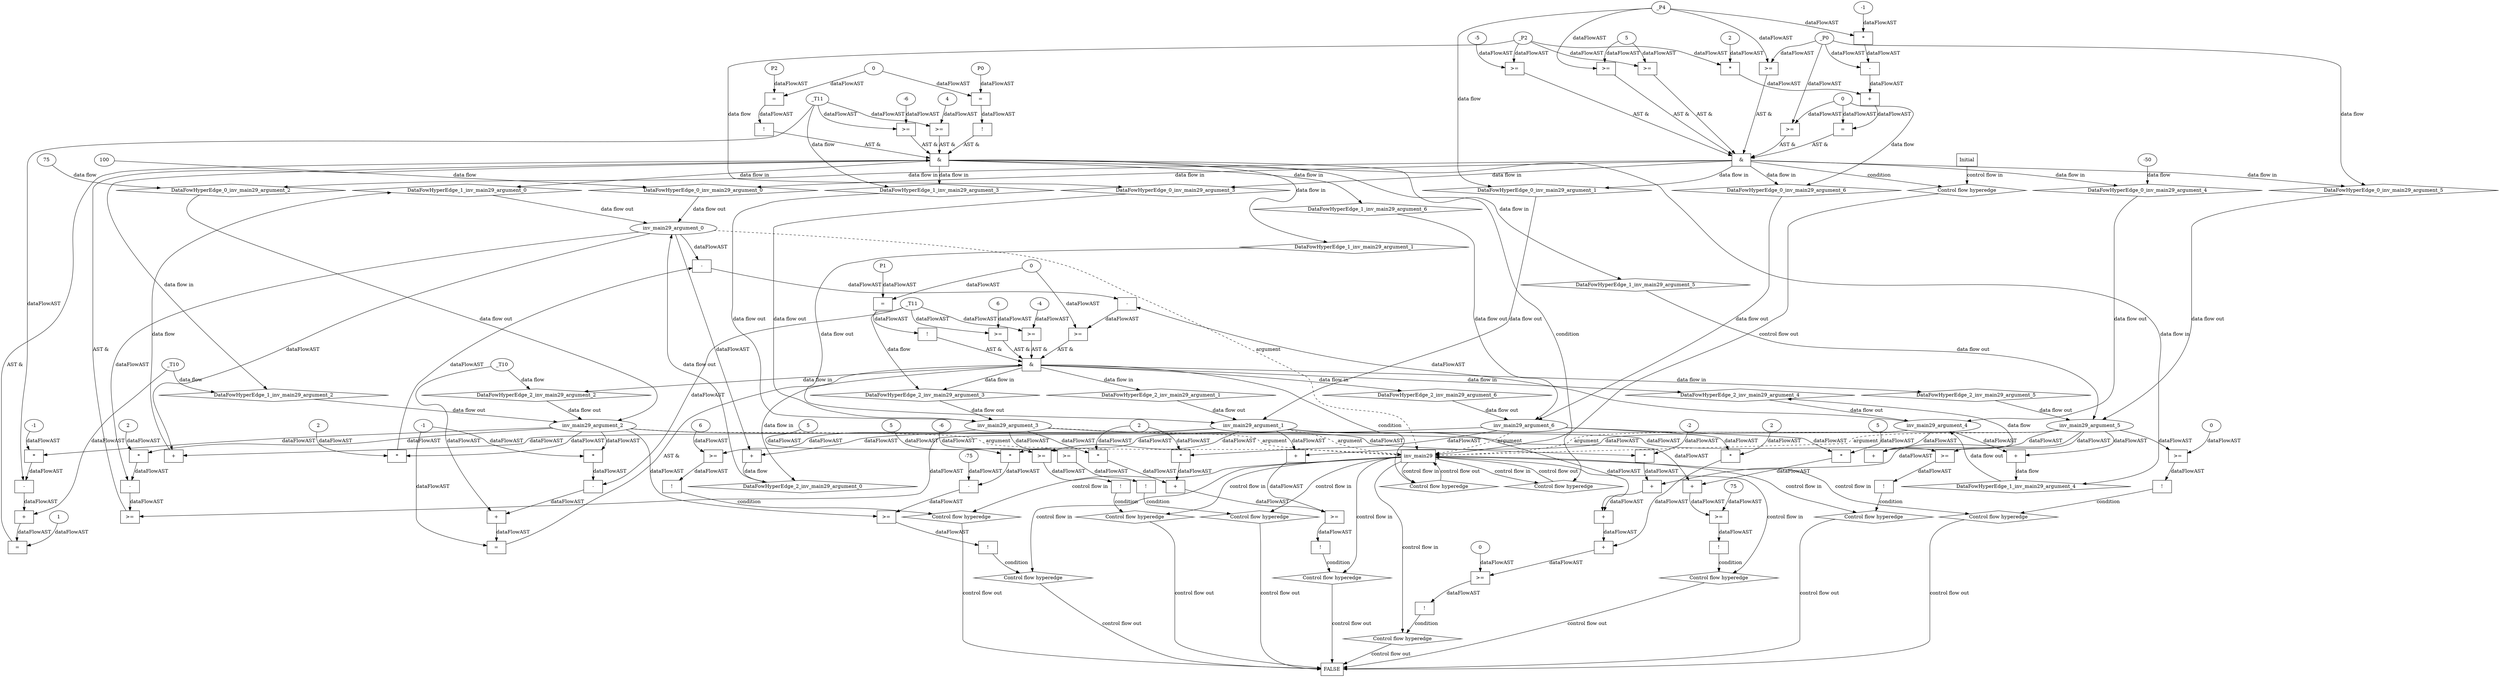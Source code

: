 digraph dag {
"inv_main29" [label="inv_main29" nodeName="inv_main29" class=cfn  shape="rect"];
FALSE [label="FALSE" nodeName=FALSE class=cfn  shape="rect"];
Initial [label="Initial" nodeName=Initial class=cfn  shape="rect"];
ControlFowHyperEdge_0 [label="Control flow hyperedge" nodeName=ControlFowHyperEdge_0 class=controlFlowHyperEdge shape="diamond"];
"Initial" -> ControlFowHyperEdge_0 [label="control flow in"]
ControlFowHyperEdge_0 -> "inv_main29" [label="control flow out"]
ControlFowHyperEdge_1 [label="Control flow hyperedge" nodeName=ControlFowHyperEdge_1 class=controlFlowHyperEdge shape="diamond"];
"inv_main29" -> ControlFowHyperEdge_1 [label="control flow in"]
ControlFowHyperEdge_1 -> "inv_main29" [label="control flow out"]
ControlFowHyperEdge_2 [label="Control flow hyperedge" nodeName=ControlFowHyperEdge_2 class=controlFlowHyperEdge shape="diamond"];
"inv_main29" -> ControlFowHyperEdge_2 [label="control flow in"]
ControlFowHyperEdge_2 -> "inv_main29" [label="control flow out"]
ControlFowHyperEdge_3 [label="Control flow hyperedge" nodeName=ControlFowHyperEdge_3 class=controlFlowHyperEdge shape="diamond"];
"inv_main29" -> ControlFowHyperEdge_3 [label="control flow in"]
ControlFowHyperEdge_3 -> "FALSE" [label="control flow out"]
ControlFowHyperEdge_4 [label="Control flow hyperedge" nodeName=ControlFowHyperEdge_4 class=controlFlowHyperEdge shape="diamond"];
"inv_main29" -> ControlFowHyperEdge_4 [label="control flow in"]
ControlFowHyperEdge_4 -> "FALSE" [label="control flow out"]
ControlFowHyperEdge_5 [label="Control flow hyperedge" nodeName=ControlFowHyperEdge_5 class=controlFlowHyperEdge shape="diamond"];
"inv_main29" -> ControlFowHyperEdge_5 [label="control flow in"]
ControlFowHyperEdge_5 -> "FALSE" [label="control flow out"]
ControlFowHyperEdge_6 [label="Control flow hyperedge" nodeName=ControlFowHyperEdge_6 class=controlFlowHyperEdge shape="diamond"];
"inv_main29" -> ControlFowHyperEdge_6 [label="control flow in"]
ControlFowHyperEdge_6 -> "FALSE" [label="control flow out"]
ControlFowHyperEdge_7 [label="Control flow hyperedge" nodeName=ControlFowHyperEdge_7 class=controlFlowHyperEdge shape="diamond"];
"inv_main29" -> ControlFowHyperEdge_7 [label="control flow in"]
ControlFowHyperEdge_7 -> "FALSE" [label="control flow out"]
ControlFowHyperEdge_8 [label="Control flow hyperedge" nodeName=ControlFowHyperEdge_8 class=controlFlowHyperEdge shape="diamond"];
"inv_main29" -> ControlFowHyperEdge_8 [label="control flow in"]
ControlFowHyperEdge_8 -> "FALSE" [label="control flow out"]
ControlFowHyperEdge_9 [label="Control flow hyperedge" nodeName=ControlFowHyperEdge_9 class=controlFlowHyperEdge shape="diamond"];
"inv_main29" -> ControlFowHyperEdge_9 [label="control flow in"]
ControlFowHyperEdge_9 -> "FALSE" [label="control flow out"]
ControlFowHyperEdge_10 [label="Control flow hyperedge" nodeName=ControlFowHyperEdge_10 class=controlFlowHyperEdge shape="diamond"];
"inv_main29" -> ControlFowHyperEdge_10 [label="control flow in"]
ControlFowHyperEdge_10 -> "FALSE" [label="control flow out"]
ControlFowHyperEdge_11 [label="Control flow hyperedge" nodeName=ControlFowHyperEdge_11 class=controlFlowHyperEdge shape="diamond"];
"inv_main29" -> ControlFowHyperEdge_11 [label="control flow in"]
ControlFowHyperEdge_11 -> "FALSE" [label="control flow out"]
"inv_main29_argument_0" [label="inv_main29_argument_0" nodeName=argument0 class=argument  head="inv_main29" shape="oval"];
"inv_main29_argument_0" -> "inv_main29"[label="argument" style="dashed"]
"inv_main29_argument_1" [label="inv_main29_argument_1" nodeName=argument1 class=argument  head="inv_main29" shape="oval"];
"inv_main29_argument_1" -> "inv_main29"[label="argument" style="dashed"]
"inv_main29_argument_2" [label="inv_main29_argument_2" nodeName=argument2 class=argument  head="inv_main29" shape="oval"];
"inv_main29_argument_2" -> "inv_main29"[label="argument" style="dashed"]
"inv_main29_argument_3" [label="inv_main29_argument_3" nodeName=argument3 class=argument  head="inv_main29" shape="oval"];
"inv_main29_argument_3" -> "inv_main29"[label="argument" style="dashed"]
"inv_main29_argument_4" [label="inv_main29_argument_4" nodeName=argument4 class=argument  head="inv_main29" shape="oval"];
"inv_main29_argument_4" -> "inv_main29"[label="argument" style="dashed"]
"inv_main29_argument_5" [label="inv_main29_argument_5" nodeName=argument5 class=argument  head="inv_main29" shape="oval"];
"inv_main29_argument_5" -> "inv_main29"[label="argument" style="dashed"]
"inv_main29_argument_6" [label="inv_main29_argument_6" nodeName=argument6 class=argument  head="inv_main29" shape="oval"];
"inv_main29_argument_6" -> "inv_main29"[label="argument" style="dashed"]

"xxxinv_main29___Initial_0xxx_and" [label="&" nodeName="xxxinv_main29___Initial_0xxx_and" class=Operator shape="rect"];
"xxxinv_main29___Initial_0xxxguard4_node_0" [label=">=" nodeName="xxxinv_main29___Initial_0xxxguard4_node_0" class=Operator  shape="rect"];
"xxxinv_main29___Initial_0xxxguard_0_node_1" -> "xxxinv_main29___Initial_0xxxguard4_node_0"[label="dataFlowAST"]
"xxxinv_main29___Initial_0xxxdataFlow1_node_0" -> "xxxinv_main29___Initial_0xxxguard4_node_0"[label="dataFlowAST"]

"xxxinv_main29___Initial_0xxxguard4_node_0" -> "xxxinv_main29___Initial_0xxx_and" [label="AST &"];
"xxxinv_main29___Initial_0xxxguard2_node_0" [label=">=" nodeName="xxxinv_main29___Initial_0xxxguard2_node_0" class=Operator  shape="rect"];
"xxxinv_main29___Initial_0xxxguard2_node_2" [label="-5" nodeName="xxxinv_main29___Initial_0xxxguard2_node_2" class=Literal ];
"xxxinv_main29___Initial_0xxxdataFlow5_node_0" -> "xxxinv_main29___Initial_0xxxguard2_node_0"[label="dataFlowAST"]
"xxxinv_main29___Initial_0xxxguard2_node_2" -> "xxxinv_main29___Initial_0xxxguard2_node_0"[label="dataFlowAST"]

"xxxinv_main29___Initial_0xxxguard2_node_0" -> "xxxinv_main29___Initial_0xxx_and" [label="AST &"];
"xxxinv_main29___Initial_0xxxguard5_node_0" [label=">=" nodeName="xxxinv_main29___Initial_0xxxguard5_node_0" class=Operator  shape="rect"];
"xxxinv_main29___Initial_0xxxdataFlow1_node_0" -> "xxxinv_main29___Initial_0xxxguard5_node_0"[label="dataFlowAST"]
"xxxinv_main29___Initial_0xxxdataFlow_0_node_0" -> "xxxinv_main29___Initial_0xxxguard5_node_0"[label="dataFlowAST"]

"xxxinv_main29___Initial_0xxxguard5_node_0" -> "xxxinv_main29___Initial_0xxx_and" [label="AST &"];
"xxxinv_main29___Initial_0xxxguard_0_node_0" [label=">=" nodeName="xxxinv_main29___Initial_0xxxguard_0_node_0" class=Operator  shape="rect"];
"xxxinv_main29___Initial_0xxxguard_0_node_1" [label="5" nodeName="xxxinv_main29___Initial_0xxxguard_0_node_1" class=Literal ];
"xxxinv_main29___Initial_0xxxguard_0_node_1" -> "xxxinv_main29___Initial_0xxxguard_0_node_0"[label="dataFlowAST"]
"xxxinv_main29___Initial_0xxxdataFlow5_node_0" -> "xxxinv_main29___Initial_0xxxguard_0_node_0"[label="dataFlowAST"]

"xxxinv_main29___Initial_0xxxguard_0_node_0" -> "xxxinv_main29___Initial_0xxx_and" [label="AST &"];
"xxxinv_main29___Initial_0xxxguard3_node_0" [label=">=" nodeName="xxxinv_main29___Initial_0xxxguard3_node_0" class=Operator  shape="rect"];
"xxxinv_main29___Initial_0xxxdataFlow_0_node_0" -> "xxxinv_main29___Initial_0xxxguard3_node_0"[label="dataFlowAST"]
"xxxinv_main29___Initial_0xxxdataFlow4_node_0" -> "xxxinv_main29___Initial_0xxxguard3_node_0"[label="dataFlowAST"]

"xxxinv_main29___Initial_0xxxguard3_node_0" -> "xxxinv_main29___Initial_0xxx_and" [label="AST &"];
"xxxinv_main29___Initial_0xxxguard1_node_0" [label="=" nodeName="xxxinv_main29___Initial_0xxxguard1_node_0" class=Operator  shape="rect"];
"xxxinv_main29___Initial_0xxxguard1_node_1" [label="+" nodeName="xxxinv_main29___Initial_0xxxguard1_node_1" class= Operator shape="rect"];
"xxxinv_main29___Initial_0xxxguard1_node_2" [label="*" nodeName="xxxinv_main29___Initial_0xxxguard1_node_2" class=Operator  shape="rect"];
"xxxinv_main29___Initial_0xxxguard1_node_3" [label="2" nodeName="xxxinv_main29___Initial_0xxxguard1_node_3" class=Coeff ];
"xxxinv_main29___Initial_0xxxguard1_node_5" [label="-" nodeName="xxxinv_main29___Initial_0xxxguard1_node_5" class= Operator shape="rect"];
"xxxinv_main29___Initial_0xxxguard1_node_6" [label="*" nodeName="xxxinv_main29___Initial_0xxxguard1_node_6" class=Operator  shape="rect"];
"xxxinv_main29___Initial_0xxxguard1_node_7" [label="-1" nodeName="xxxinv_main29___Initial_0xxxguard1_node_7" class=Coeff ];
"xxxinv_main29___Initial_0xxxguard1_node_1" -> "xxxinv_main29___Initial_0xxxguard1_node_0"[label="dataFlowAST"]
"xxxinv_main29___Initial_0xxxdataFlow4_node_0" -> "xxxinv_main29___Initial_0xxxguard1_node_0"[label="dataFlowAST"]
"xxxinv_main29___Initial_0xxxguard1_node_2" -> "xxxinv_main29___Initial_0xxxguard1_node_1"[label="dataFlowAST"]
"xxxinv_main29___Initial_0xxxguard1_node_5" -> "xxxinv_main29___Initial_0xxxguard1_node_1"[label="dataFlowAST"]
"xxxinv_main29___Initial_0xxxguard1_node_3" -> "xxxinv_main29___Initial_0xxxguard1_node_2"[label="dataFlowAST"]
"xxxinv_main29___Initial_0xxxdataFlow5_node_0" -> "xxxinv_main29___Initial_0xxxguard1_node_2"[label="dataFlowAST"]
"xxxinv_main29___Initial_0xxxguard1_node_6" -> "xxxinv_main29___Initial_0xxxguard1_node_5"[label="dataFlowAST"]
"xxxinv_main29___Initial_0xxxdataFlow_0_node_0" -> "xxxinv_main29___Initial_0xxxguard1_node_5"[label="dataFlowAST"]
"xxxinv_main29___Initial_0xxxguard1_node_7" -> "xxxinv_main29___Initial_0xxxguard1_node_6"[label="dataFlowAST"]
"xxxinv_main29___Initial_0xxxdataFlow1_node_0" -> "xxxinv_main29___Initial_0xxxguard1_node_6"[label="dataFlowAST"]

"xxxinv_main29___Initial_0xxxguard1_node_0" -> "xxxinv_main29___Initial_0xxx_and" [label="AST &"];
"xxxinv_main29___Initial_0xxx_and" -> "ControlFowHyperEdge_0" [label="condition"];
"xxxinv_main29___Initial_0xxxdataFlow_0_node_0" [label="_P0" nodeName="xxxinv_main29___Initial_0xxxdataFlow_0_node_0" class=Constant ];

"xxxinv_main29___Initial_0xxxdataFlow_0_node_0" -> "DataFowHyperEdge_0_inv_main29_argument_5" [label="data flow"];
"xxxinv_main29___Initial_0xxxdataFlow1_node_0" [label="_P4" nodeName="xxxinv_main29___Initial_0xxxdataFlow1_node_0" class=Constant ];

"xxxinv_main29___Initial_0xxxdataFlow1_node_0" -> "DataFowHyperEdge_0_inv_main29_argument_1" [label="data flow"];
"xxxinv_main29___Initial_0xxxdataFlow2_node_0" [label="75" nodeName="xxxinv_main29___Initial_0xxxdataFlow2_node_0" class=Literal ];

"xxxinv_main29___Initial_0xxxdataFlow2_node_0" -> "DataFowHyperEdge_0_inv_main29_argument_2" [label="data flow"];
"xxxinv_main29___Initial_0xxxdataFlow3_node_0" [label="100" nodeName="xxxinv_main29___Initial_0xxxdataFlow3_node_0" class=Literal ];

"xxxinv_main29___Initial_0xxxdataFlow3_node_0" -> "DataFowHyperEdge_0_inv_main29_argument_0" [label="data flow"];
"xxxinv_main29___Initial_0xxxdataFlow4_node_0" [label="0" nodeName="xxxinv_main29___Initial_0xxxdataFlow4_node_0" class=Literal ];

"xxxinv_main29___Initial_0xxxdataFlow4_node_0" -> "DataFowHyperEdge_0_inv_main29_argument_6" [label="data flow"];
"xxxinv_main29___Initial_0xxxdataFlow5_node_0" [label="_P2" nodeName="xxxinv_main29___Initial_0xxxdataFlow5_node_0" class=Constant ];

"xxxinv_main29___Initial_0xxxdataFlow5_node_0" -> "DataFowHyperEdge_0_inv_main29_argument_3" [label="data flow"];
"xxxinv_main29___Initial_0xxxdataFlow6_node_0" [label="-50" nodeName="xxxinv_main29___Initial_0xxxdataFlow6_node_0" class=Literal ];

"xxxinv_main29___Initial_0xxxdataFlow6_node_0" -> "DataFowHyperEdge_0_inv_main29_argument_4" [label="data flow"];
"xxxinv_main29___inv_main29_1xxx_and" [label="&" nodeName="xxxinv_main29___inv_main29_1xxx_and" class=Operator shape="rect"];
"xxxinv_main29___inv_main29_1xxxguard3_node_0" [label="!" nodeName="xxxinv_main29___inv_main29_1xxxguard3_node_0" class=Operator shape="rect"];
"xxxinv_main29___inv_main29_1xxxguard3_node_1" [label="=" nodeName="xxxinv_main29___inv_main29_1xxxguard3_node_1" class=Operator  shape="rect"];
"xxxinv_main29___inv_main29_1xxxguard3_node_2" [label="P2" nodeName="xxxinv_main29___inv_main29_1xxxguard3_node_2" class=Constant ];
"xxxinv_main29___inv_main29_1xxxguard3_node_1" -> "xxxinv_main29___inv_main29_1xxxguard3_node_0"[label="dataFlowAST"]
"xxxinv_main29___inv_main29_1xxxguard3_node_2" -> "xxxinv_main29___inv_main29_1xxxguard3_node_1"[label="dataFlowAST"]
"xxxinv_main29___inv_main29_1xxxguard2_node_3" -> "xxxinv_main29___inv_main29_1xxxguard3_node_1"[label="dataFlowAST"]

"xxxinv_main29___inv_main29_1xxxguard3_node_0" -> "xxxinv_main29___inv_main29_1xxx_and" [label="AST &"];
"xxxinv_main29___inv_main29_1xxxguard1_node_0" [label="=" nodeName="xxxinv_main29___inv_main29_1xxxguard1_node_0" class=Operator  shape="rect"];
"xxxinv_main29___inv_main29_1xxxguard1_node_1" [label="+" nodeName="xxxinv_main29___inv_main29_1xxxguard1_node_1" class= Operator shape="rect"];
"xxxinv_main29___inv_main29_1xxxguard1_node_3" [label="-" nodeName="xxxinv_main29___inv_main29_1xxxguard1_node_3" class= Operator shape="rect"];
"xxxinv_main29___inv_main29_1xxxguard1_node_4" [label="*" nodeName="xxxinv_main29___inv_main29_1xxxguard1_node_4" class=Operator  shape="rect"];
"xxxinv_main29___inv_main29_1xxxguard1_node_5" [label="-1" nodeName="xxxinv_main29___inv_main29_1xxxguard1_node_5" class=Coeff ];
"xxxinv_main29___inv_main29_1xxxguard1_node_8" [label="1" nodeName="xxxinv_main29___inv_main29_1xxxguard1_node_8" class=Literal ];
"xxxinv_main29___inv_main29_1xxxguard1_node_1" -> "xxxinv_main29___inv_main29_1xxxguard1_node_0"[label="dataFlowAST"]
"xxxinv_main29___inv_main29_1xxxguard1_node_8" -> "xxxinv_main29___inv_main29_1xxxguard1_node_0"[label="dataFlowAST"]
"xxxinv_main29___inv_main29_1xxxdataFlow1_node_0" -> "xxxinv_main29___inv_main29_1xxxguard1_node_1"[label="dataFlowAST"]
"xxxinv_main29___inv_main29_1xxxguard1_node_3" -> "xxxinv_main29___inv_main29_1xxxguard1_node_1"[label="dataFlowAST"]
"xxxinv_main29___inv_main29_1xxxguard1_node_4" -> "xxxinv_main29___inv_main29_1xxxguard1_node_3"[label="dataFlowAST"]
"xxxinv_main29___inv_main29_1xxxdataFlow2_node_0" -> "xxxinv_main29___inv_main29_1xxxguard1_node_3"[label="dataFlowAST"]
"xxxinv_main29___inv_main29_1xxxguard1_node_5" -> "xxxinv_main29___inv_main29_1xxxguard1_node_4"[label="dataFlowAST"]
"inv_main29_argument_2" -> "xxxinv_main29___inv_main29_1xxxguard1_node_4"[label="dataFlowAST"]

"xxxinv_main29___inv_main29_1xxxguard1_node_0" -> "xxxinv_main29___inv_main29_1xxx_and" [label="AST &"];
"xxxinv_main29___inv_main29_1xxxguard5_node_0" [label=">=" nodeName="xxxinv_main29___inv_main29_1xxxguard5_node_0" class=Operator  shape="rect"];
"xxxinv_main29___inv_main29_1xxxguard5_node_1" [label="4" nodeName="xxxinv_main29___inv_main29_1xxxguard5_node_1" class=Literal ];
"xxxinv_main29___inv_main29_1xxxguard5_node_1" -> "xxxinv_main29___inv_main29_1xxxguard5_node_0"[label="dataFlowAST"]
"xxxinv_main29___inv_main29_1xxxdataFlow2_node_0" -> "xxxinv_main29___inv_main29_1xxxguard5_node_0"[label="dataFlowAST"]

"xxxinv_main29___inv_main29_1xxxguard5_node_0" -> "xxxinv_main29___inv_main29_1xxx_and" [label="AST &"];
"xxxinv_main29___inv_main29_1xxxguard4_node_0" [label=">=" nodeName="xxxinv_main29___inv_main29_1xxxguard4_node_0" class=Operator  shape="rect"];
"xxxinv_main29___inv_main29_1xxxguard4_node_2" [label="-6" nodeName="xxxinv_main29___inv_main29_1xxxguard4_node_2" class=Literal ];
"xxxinv_main29___inv_main29_1xxxdataFlow2_node_0" -> "xxxinv_main29___inv_main29_1xxxguard4_node_0"[label="dataFlowAST"]
"xxxinv_main29___inv_main29_1xxxguard4_node_2" -> "xxxinv_main29___inv_main29_1xxxguard4_node_0"[label="dataFlowAST"]

"xxxinv_main29___inv_main29_1xxxguard4_node_0" -> "xxxinv_main29___inv_main29_1xxx_and" [label="AST &"];
"xxxinv_main29___inv_main29_1xxxguard2_node_0" [label="!" nodeName="xxxinv_main29___inv_main29_1xxxguard2_node_0" class=Operator shape="rect"];
"xxxinv_main29___inv_main29_1xxxguard2_node_1" [label="=" nodeName="xxxinv_main29___inv_main29_1xxxguard2_node_1" class=Operator  shape="rect"];
"xxxinv_main29___inv_main29_1xxxguard2_node_2" [label="P0" nodeName="xxxinv_main29___inv_main29_1xxxguard2_node_2" class=Constant ];
"xxxinv_main29___inv_main29_1xxxguard2_node_3" [label="0" nodeName="xxxinv_main29___inv_main29_1xxxguard2_node_3" class=Literal ];
"xxxinv_main29___inv_main29_1xxxguard2_node_1" -> "xxxinv_main29___inv_main29_1xxxguard2_node_0"[label="dataFlowAST"]
"xxxinv_main29___inv_main29_1xxxguard2_node_2" -> "xxxinv_main29___inv_main29_1xxxguard2_node_1"[label="dataFlowAST"]
"xxxinv_main29___inv_main29_1xxxguard2_node_3" -> "xxxinv_main29___inv_main29_1xxxguard2_node_1"[label="dataFlowAST"]

"xxxinv_main29___inv_main29_1xxxguard2_node_0" -> "xxxinv_main29___inv_main29_1xxx_and" [label="AST &"];
"xxxinv_main29___inv_main29_1xxxguard_0_node_0" [label=">=" nodeName="xxxinv_main29___inv_main29_1xxxguard_0_node_0" class=Operator  shape="rect"];
"xxxinv_main29___inv_main29_1xxxguard_0_node_1" [label="-" nodeName="xxxinv_main29___inv_main29_1xxxguard_0_node_1" class= Operator shape="rect"];
"xxxinv_main29___inv_main29_1xxxguard_0_node_2" [label="*" nodeName="xxxinv_main29___inv_main29_1xxxguard_0_node_2" class=Operator  shape="rect"];
"xxxinv_main29___inv_main29_1xxxguard_0_node_3" [label="2" nodeName="xxxinv_main29___inv_main29_1xxxguard_0_node_3" class=Coeff ];
"xxxinv_main29___inv_main29_1xxxguard_0_node_1" -> "xxxinv_main29___inv_main29_1xxxguard_0_node_0"[label="dataFlowAST"]
"inv_main29_argument_4" -> "xxxinv_main29___inv_main29_1xxxguard_0_node_0"[label="dataFlowAST"]
"xxxinv_main29___inv_main29_1xxxguard_0_node_2" -> "xxxinv_main29___inv_main29_1xxxguard_0_node_1"[label="dataFlowAST"]
"inv_main29_argument_0" -> "xxxinv_main29___inv_main29_1xxxguard_0_node_1"[label="dataFlowAST"]
"xxxinv_main29___inv_main29_1xxxguard_0_node_3" -> "xxxinv_main29___inv_main29_1xxxguard_0_node_2"[label="dataFlowAST"]
"inv_main29_argument_2" -> "xxxinv_main29___inv_main29_1xxxguard_0_node_2"[label="dataFlowAST"]

"xxxinv_main29___inv_main29_1xxxguard_0_node_0" -> "xxxinv_main29___inv_main29_1xxx_and" [label="AST &"];
"xxxinv_main29___inv_main29_1xxx_and" -> "ControlFowHyperEdge_1" [label="condition"];
"xxxinv_main29___inv_main29_1xxxdataFlow_0_node_0" [label="+" nodeName="xxxinv_main29___inv_main29_1xxxdataFlow_0_node_0" class= Operator shape="rect"];
"inv_main29_argument_0" -> "xxxinv_main29___inv_main29_1xxxdataFlow_0_node_0"[label="dataFlowAST"]
"inv_main29_argument_1" -> "xxxinv_main29___inv_main29_1xxxdataFlow_0_node_0"[label="dataFlowAST"]

"xxxinv_main29___inv_main29_1xxxdataFlow_0_node_0" -> "DataFowHyperEdge_1_inv_main29_argument_0" [label="data flow"];
"xxxinv_main29___inv_main29_1xxxdataFlow1_node_0" [label="_T10" nodeName="xxxinv_main29___inv_main29_1xxxdataFlow1_node_0" class=Constant ];

"xxxinv_main29___inv_main29_1xxxdataFlow1_node_0" -> "DataFowHyperEdge_1_inv_main29_argument_2" [label="data flow"];
"xxxinv_main29___inv_main29_1xxxdataFlow2_node_0" [label="_T11" nodeName="xxxinv_main29___inv_main29_1xxxdataFlow2_node_0" class=Constant ];

"xxxinv_main29___inv_main29_1xxxdataFlow2_node_0" -> "DataFowHyperEdge_1_inv_main29_argument_3" [label="data flow"];
"xxxinv_main29___inv_main29_1xxxdataFlow3_node_0" [label="+" nodeName="xxxinv_main29___inv_main29_1xxxdataFlow3_node_0" class= Operator shape="rect"];
"inv_main29_argument_4" -> "xxxinv_main29___inv_main29_1xxxdataFlow3_node_0"[label="dataFlowAST"]
"inv_main29_argument_5" -> "xxxinv_main29___inv_main29_1xxxdataFlow3_node_0"[label="dataFlowAST"]

"xxxinv_main29___inv_main29_1xxxdataFlow3_node_0" -> "DataFowHyperEdge_1_inv_main29_argument_4" [label="data flow"];
"xxxinv_main29___inv_main29_2xxx_and" [label="&" nodeName="xxxinv_main29___inv_main29_2xxx_and" class=Operator shape="rect"];
"xxxinv_main29___inv_main29_2xxxguard1_node_0" [label=">=" nodeName="xxxinv_main29___inv_main29_2xxxguard1_node_0" class=Operator  shape="rect"];
"xxxinv_main29___inv_main29_2xxxguard1_node_1" [label="0" nodeName="xxxinv_main29___inv_main29_2xxxguard1_node_1" class=Literal ];
"xxxinv_main29___inv_main29_2xxxguard1_node_2" [label="-" nodeName="xxxinv_main29___inv_main29_2xxxguard1_node_2" class= Operator shape="rect"];
"xxxinv_main29___inv_main29_2xxxguard1_node_3" [label="-" nodeName="xxxinv_main29___inv_main29_2xxxguard1_node_3" class= Operator shape="rect"];
"xxxinv_main29___inv_main29_2xxxguard1_node_4" [label="*" nodeName="xxxinv_main29___inv_main29_2xxxguard1_node_4" class=Operator  shape="rect"];
"xxxinv_main29___inv_main29_2xxxguard1_node_5" [label="2" nodeName="xxxinv_main29___inv_main29_2xxxguard1_node_5" class=Coeff ];
"xxxinv_main29___inv_main29_2xxxguard1_node_1" -> "xxxinv_main29___inv_main29_2xxxguard1_node_0"[label="dataFlowAST"]
"xxxinv_main29___inv_main29_2xxxguard1_node_2" -> "xxxinv_main29___inv_main29_2xxxguard1_node_0"[label="dataFlowAST"]
"xxxinv_main29___inv_main29_2xxxguard1_node_3" -> "xxxinv_main29___inv_main29_2xxxguard1_node_2"[label="dataFlowAST"]
"inv_main29_argument_4" -> "xxxinv_main29___inv_main29_2xxxguard1_node_2"[label="dataFlowAST"]
"xxxinv_main29___inv_main29_2xxxguard1_node_4" -> "xxxinv_main29___inv_main29_2xxxguard1_node_3"[label="dataFlowAST"]
"inv_main29_argument_0" -> "xxxinv_main29___inv_main29_2xxxguard1_node_3"[label="dataFlowAST"]
"xxxinv_main29___inv_main29_2xxxguard1_node_5" -> "xxxinv_main29___inv_main29_2xxxguard1_node_4"[label="dataFlowAST"]
"inv_main29_argument_2" -> "xxxinv_main29___inv_main29_2xxxguard1_node_4"[label="dataFlowAST"]

"xxxinv_main29___inv_main29_2xxxguard1_node_0" -> "xxxinv_main29___inv_main29_2xxx_and" [label="AST &"];
"xxxinv_main29___inv_main29_2xxxguard4_node_0" [label=">=" nodeName="xxxinv_main29___inv_main29_2xxxguard4_node_0" class=Operator  shape="rect"];
"xxxinv_main29___inv_main29_2xxxguard4_node_1" [label="6" nodeName="xxxinv_main29___inv_main29_2xxxguard4_node_1" class=Literal ];
"xxxinv_main29___inv_main29_2xxxguard4_node_1" -> "xxxinv_main29___inv_main29_2xxxguard4_node_0"[label="dataFlowAST"]
"xxxinv_main29___inv_main29_2xxxdataFlow2_node_0" -> "xxxinv_main29___inv_main29_2xxxguard4_node_0"[label="dataFlowAST"]

"xxxinv_main29___inv_main29_2xxxguard4_node_0" -> "xxxinv_main29___inv_main29_2xxx_and" [label="AST &"];
"xxxinv_main29___inv_main29_2xxxguard3_node_0" [label=">=" nodeName="xxxinv_main29___inv_main29_2xxxguard3_node_0" class=Operator  shape="rect"];
"xxxinv_main29___inv_main29_2xxxguard3_node_2" [label="-4" nodeName="xxxinv_main29___inv_main29_2xxxguard3_node_2" class=Literal ];
"xxxinv_main29___inv_main29_2xxxdataFlow2_node_0" -> "xxxinv_main29___inv_main29_2xxxguard3_node_0"[label="dataFlowAST"]
"xxxinv_main29___inv_main29_2xxxguard3_node_2" -> "xxxinv_main29___inv_main29_2xxxguard3_node_0"[label="dataFlowAST"]

"xxxinv_main29___inv_main29_2xxxguard3_node_0" -> "xxxinv_main29___inv_main29_2xxx_and" [label="AST &"];
"xxxinv_main29___inv_main29_2xxxguard_0_node_0" [label="=" nodeName="xxxinv_main29___inv_main29_2xxxguard_0_node_0" class=Operator  shape="rect"];
"xxxinv_main29___inv_main29_2xxxguard_0_node_1" [label="+" nodeName="xxxinv_main29___inv_main29_2xxxguard_0_node_1" class= Operator shape="rect"];
"xxxinv_main29___inv_main29_2xxxguard_0_node_3" [label="-" nodeName="xxxinv_main29___inv_main29_2xxxguard_0_node_3" class= Operator shape="rect"];
"xxxinv_main29___inv_main29_2xxxguard_0_node_4" [label="*" nodeName="xxxinv_main29___inv_main29_2xxxguard_0_node_4" class=Operator  shape="rect"];
"xxxinv_main29___inv_main29_2xxxguard_0_node_5" [label="-1" nodeName="xxxinv_main29___inv_main29_2xxxguard_0_node_5" class=Coeff ];
"xxxinv_main29___inv_main29_2xxxguard_0_node_5" [label="-1" nodeName="xxxinv_main29___inv_main29_2xxxguard_0_node_5" class=Literal ];
"xxxinv_main29___inv_main29_2xxxguard_0_node_1" -> "xxxinv_main29___inv_main29_2xxxguard_0_node_0"[label="dataFlowAST"]
"xxxinv_main29___inv_main29_2xxxguard_0_node_5" -> "xxxinv_main29___inv_main29_2xxxguard_0_node_0"[label="dataFlowAST"]
"xxxinv_main29___inv_main29_2xxxdataFlow1_node_0" -> "xxxinv_main29___inv_main29_2xxxguard_0_node_1"[label="dataFlowAST"]
"xxxinv_main29___inv_main29_2xxxguard_0_node_3" -> "xxxinv_main29___inv_main29_2xxxguard_0_node_1"[label="dataFlowAST"]
"xxxinv_main29___inv_main29_2xxxguard_0_node_4" -> "xxxinv_main29___inv_main29_2xxxguard_0_node_3"[label="dataFlowAST"]
"xxxinv_main29___inv_main29_2xxxdataFlow2_node_0" -> "xxxinv_main29___inv_main29_2xxxguard_0_node_3"[label="dataFlowAST"]
"xxxinv_main29___inv_main29_2xxxguard_0_node_5" -> "xxxinv_main29___inv_main29_2xxxguard_0_node_4"[label="dataFlowAST"]
"inv_main29_argument_2" -> "xxxinv_main29___inv_main29_2xxxguard_0_node_4"[label="dataFlowAST"]

"xxxinv_main29___inv_main29_2xxxguard_0_node_0" -> "xxxinv_main29___inv_main29_2xxx_and" [label="AST &"];
"xxxinv_main29___inv_main29_2xxxguard2_node_0" [label="!" nodeName="xxxinv_main29___inv_main29_2xxxguard2_node_0" class=Operator shape="rect"];
"xxxinv_main29___inv_main29_2xxxguard2_node_1" [label="=" nodeName="xxxinv_main29___inv_main29_2xxxguard2_node_1" class=Operator  shape="rect"];
"xxxinv_main29___inv_main29_2xxxguard2_node_2" [label="P1" nodeName="xxxinv_main29___inv_main29_2xxxguard2_node_2" class=Constant ];
"xxxinv_main29___inv_main29_2xxxguard2_node_1" -> "xxxinv_main29___inv_main29_2xxxguard2_node_0"[label="dataFlowAST"]
"xxxinv_main29___inv_main29_2xxxguard2_node_2" -> "xxxinv_main29___inv_main29_2xxxguard2_node_1"[label="dataFlowAST"]
"xxxinv_main29___inv_main29_2xxxguard1_node_1" -> "xxxinv_main29___inv_main29_2xxxguard2_node_1"[label="dataFlowAST"]

"xxxinv_main29___inv_main29_2xxxguard2_node_0" -> "xxxinv_main29___inv_main29_2xxx_and" [label="AST &"];
"xxxinv_main29___inv_main29_2xxx_and" -> "ControlFowHyperEdge_2" [label="condition"];
"xxxinv_main29___inv_main29_2xxxdataFlow_0_node_0" [label="+" nodeName="xxxinv_main29___inv_main29_2xxxdataFlow_0_node_0" class= Operator shape="rect"];
"inv_main29_argument_0" -> "xxxinv_main29___inv_main29_2xxxdataFlow_0_node_0"[label="dataFlowAST"]
"inv_main29_argument_1" -> "xxxinv_main29___inv_main29_2xxxdataFlow_0_node_0"[label="dataFlowAST"]

"xxxinv_main29___inv_main29_2xxxdataFlow_0_node_0" -> "DataFowHyperEdge_2_inv_main29_argument_0" [label="data flow"];
"xxxinv_main29___inv_main29_2xxxdataFlow1_node_0" [label="_T10" nodeName="xxxinv_main29___inv_main29_2xxxdataFlow1_node_0" class=Constant ];

"xxxinv_main29___inv_main29_2xxxdataFlow1_node_0" -> "DataFowHyperEdge_2_inv_main29_argument_2" [label="data flow"];
"xxxinv_main29___inv_main29_2xxxdataFlow2_node_0" [label="_T11" nodeName="xxxinv_main29___inv_main29_2xxxdataFlow2_node_0" class=Constant ];

"xxxinv_main29___inv_main29_2xxxdataFlow2_node_0" -> "DataFowHyperEdge_2_inv_main29_argument_3" [label="data flow"];
"xxxinv_main29___inv_main29_2xxxdataFlow3_node_0" [label="+" nodeName="xxxinv_main29___inv_main29_2xxxdataFlow3_node_0" class= Operator shape="rect"];
"inv_main29_argument_4" -> "xxxinv_main29___inv_main29_2xxxdataFlow3_node_0"[label="dataFlowAST"]
"inv_main29_argument_5" -> "xxxinv_main29___inv_main29_2xxxdataFlow3_node_0"[label="dataFlowAST"]

"xxxinv_main29___inv_main29_2xxxdataFlow3_node_0" -> "DataFowHyperEdge_2_inv_main29_argument_4" [label="data flow"];
"xxxFALSE___inv_main29_3xxxguard_0_node_0" [label="!" nodeName="xxxFALSE___inv_main29_3xxxguard_0_node_0" class=Operator shape="rect"];
"xxxFALSE___inv_main29_3xxxguard_0_node_1" [label=">=" nodeName="xxxFALSE___inv_main29_3xxxguard_0_node_1" class=Operator  shape="rect"];
"xxxFALSE___inv_main29_3xxxguard_0_node_2" [label="5" nodeName="xxxFALSE___inv_main29_3xxxguard_0_node_2" class=Literal ];
"xxxFALSE___inv_main29_3xxxguard_0_node_1" -> "xxxFALSE___inv_main29_3xxxguard_0_node_0"[label="dataFlowAST"]
"xxxFALSE___inv_main29_3xxxguard_0_node_2" -> "xxxFALSE___inv_main29_3xxxguard_0_node_1"[label="dataFlowAST"]
"inv_main29_argument_1" -> "xxxFALSE___inv_main29_3xxxguard_0_node_1"[label="dataFlowAST"]

"xxxFALSE___inv_main29_3xxxguard_0_node_0" -> "ControlFowHyperEdge_3" [label="condition"];
"xxxFALSE___inv_main29_4xxxguard_0_node_0" [label="!" nodeName="xxxFALSE___inv_main29_4xxxguard_0_node_0" class=Operator shape="rect"];
"xxxFALSE___inv_main29_4xxxguard_0_node_1" [label=">=" nodeName="xxxFALSE___inv_main29_4xxxguard_0_node_1" class=Operator  shape="rect"];
"xxxFALSE___inv_main29_4xxxguard_0_node_2" [label="+" nodeName="xxxFALSE___inv_main29_4xxxguard_0_node_2" class= Operator shape="rect"];
"xxxFALSE___inv_main29_4xxxguard_0_node_3" [label="*" nodeName="xxxFALSE___inv_main29_4xxxguard_0_node_3" class=Operator  shape="rect"];
"xxxFALSE___inv_main29_4xxxguard_0_node_4" [label="2" nodeName="xxxFALSE___inv_main29_4xxxguard_0_node_4" class=Coeff ];
"xxxFALSE___inv_main29_4xxxguard_0_node_6" [label="*" nodeName="xxxFALSE___inv_main29_4xxxguard_0_node_6" class=Operator  shape="rect"];
"xxxFALSE___inv_main29_4xxxguard_0_node_4" [label="2" nodeName="xxxFALSE___inv_main29_4xxxguard_0_node_4" class=Coeff ];
"xxxFALSE___inv_main29_4xxxguard_0_node_9" [label="+" nodeName="xxxFALSE___inv_main29_4xxxguard_0_node_9" class= Operator shape="rect"];
"xxxFALSE___inv_main29_4xxxguard_0_node_1" -> "xxxFALSE___inv_main29_4xxxguard_0_node_0"[label="dataFlowAST"]
"xxxFALSE___inv_main29_4xxxguard_0_node_2" -> "xxxFALSE___inv_main29_4xxxguard_0_node_1"[label="dataFlowAST"]
"xxxFALSE___inv_main29_4xxxguard_0_node_9" -> "xxxFALSE___inv_main29_4xxxguard_0_node_1"[label="dataFlowAST"]
"xxxFALSE___inv_main29_4xxxguard_0_node_3" -> "xxxFALSE___inv_main29_4xxxguard_0_node_2"[label="dataFlowAST"]
"xxxFALSE___inv_main29_4xxxguard_0_node_6" -> "xxxFALSE___inv_main29_4xxxguard_0_node_2"[label="dataFlowAST"]
"xxxFALSE___inv_main29_4xxxguard_0_node_4" -> "xxxFALSE___inv_main29_4xxxguard_0_node_3"[label="dataFlowAST"]
"inv_main29_argument_6" -> "xxxFALSE___inv_main29_4xxxguard_0_node_3"[label="dataFlowAST"]
"inv_main29_argument_3" -> "xxxFALSE___inv_main29_4xxxguard_0_node_6"[label="dataFlowAST"]
"xxxFALSE___inv_main29_4xxxguard_0_node_4" -> "xxxFALSE___inv_main29_4xxxguard_0_node_6"[label="dataFlowAST"]
"inv_main29_argument_1" -> "xxxFALSE___inv_main29_4xxxguard_0_node_9"[label="dataFlowAST"]
"inv_main29_argument_5" -> "xxxFALSE___inv_main29_4xxxguard_0_node_9"[label="dataFlowAST"]

"xxxFALSE___inv_main29_4xxxguard_0_node_0" -> "ControlFowHyperEdge_4" [label="condition"];
"xxxFALSE___inv_main29_5xxxguard_0_node_0" [label="!" nodeName="xxxFALSE___inv_main29_5xxxguard_0_node_0" class=Operator shape="rect"];
"xxxFALSE___inv_main29_5xxxguard_0_node_1" [label=">=" nodeName="xxxFALSE___inv_main29_5xxxguard_0_node_1" class=Operator  shape="rect"];
"xxxFALSE___inv_main29_5xxxguard_0_node_2" [label="-" nodeName="xxxFALSE___inv_main29_5xxxguard_0_node_2" class= Operator shape="rect"];
"xxxFALSE___inv_main29_5xxxguard_0_node_3" [label="*" nodeName="xxxFALSE___inv_main29_5xxxguard_0_node_3" class=Operator  shape="rect"];
"xxxFALSE___inv_main29_5xxxguard_0_node_4" [label="5" nodeName="xxxFALSE___inv_main29_5xxxguard_0_node_4" class=Coeff ];
"xxxFALSE___inv_main29_5xxxguard_0_node_6" [label="-75" nodeName="xxxFALSE___inv_main29_5xxxguard_0_node_6" class=Literal ];
"xxxFALSE___inv_main29_5xxxguard_0_node_1" -> "xxxFALSE___inv_main29_5xxxguard_0_node_0"[label="dataFlowAST"]
"xxxFALSE___inv_main29_5xxxguard_0_node_2" -> "xxxFALSE___inv_main29_5xxxguard_0_node_1"[label="dataFlowAST"]
"inv_main29_argument_2" -> "xxxFALSE___inv_main29_5xxxguard_0_node_1"[label="dataFlowAST"]
"xxxFALSE___inv_main29_5xxxguard_0_node_3" -> "xxxFALSE___inv_main29_5xxxguard_0_node_2"[label="dataFlowAST"]
"xxxFALSE___inv_main29_5xxxguard_0_node_6" -> "xxxFALSE___inv_main29_5xxxguard_0_node_2"[label="dataFlowAST"]
"xxxFALSE___inv_main29_5xxxguard_0_node_4" -> "xxxFALSE___inv_main29_5xxxguard_0_node_3"[label="dataFlowAST"]
"inv_main29_argument_6" -> "xxxFALSE___inv_main29_5xxxguard_0_node_3"[label="dataFlowAST"]

"xxxFALSE___inv_main29_5xxxguard_0_node_0" -> "ControlFowHyperEdge_5" [label="condition"];
"xxxFALSE___inv_main29_6xxxguard_0_node_0" [label="!" nodeName="xxxFALSE___inv_main29_6xxxguard_0_node_0" class=Operator shape="rect"];
"xxxFALSE___inv_main29_6xxxguard_0_node_1" [label=">=" nodeName="xxxFALSE___inv_main29_6xxxguard_0_node_1" class=Operator  shape="rect"];
"xxxFALSE___inv_main29_6xxxguard_0_node_2" [label="6" nodeName="xxxFALSE___inv_main29_6xxxguard_0_node_2" class=Literal ];
"xxxFALSE___inv_main29_6xxxguard_0_node_1" -> "xxxFALSE___inv_main29_6xxxguard_0_node_0"[label="dataFlowAST"]
"xxxFALSE___inv_main29_6xxxguard_0_node_2" -> "xxxFALSE___inv_main29_6xxxguard_0_node_1"[label="dataFlowAST"]
"inv_main29_argument_3" -> "xxxFALSE___inv_main29_6xxxguard_0_node_1"[label="dataFlowAST"]

"xxxFALSE___inv_main29_6xxxguard_0_node_0" -> "ControlFowHyperEdge_6" [label="condition"];
"xxxFALSE___inv_main29_7xxxguard_0_node_0" [label="!" nodeName="xxxFALSE___inv_main29_7xxxguard_0_node_0" class=Operator shape="rect"];
"xxxFALSE___inv_main29_7xxxguard_0_node_1" [label=">=" nodeName="xxxFALSE___inv_main29_7xxxguard_0_node_1" class=Operator  shape="rect"];
"xxxFALSE___inv_main29_7xxxguard_0_node_3" [label="0" nodeName="xxxFALSE___inv_main29_7xxxguard_0_node_3" class=Literal ];
"xxxFALSE___inv_main29_7xxxguard_0_node_1" -> "xxxFALSE___inv_main29_7xxxguard_0_node_0"[label="dataFlowAST"]
"inv_main29_argument_5" -> "xxxFALSE___inv_main29_7xxxguard_0_node_1"[label="dataFlowAST"]
"xxxFALSE___inv_main29_7xxxguard_0_node_3" -> "xxxFALSE___inv_main29_7xxxguard_0_node_1"[label="dataFlowAST"]

"xxxFALSE___inv_main29_7xxxguard_0_node_0" -> "ControlFowHyperEdge_7" [label="condition"];
"xxxFALSE___inv_main29_8xxxguard_0_node_0" [label="!" nodeName="xxxFALSE___inv_main29_8xxxguard_0_node_0" class=Operator shape="rect"];
"xxxFALSE___inv_main29_8xxxguard_0_node_1" [label=">=" nodeName="xxxFALSE___inv_main29_8xxxguard_0_node_1" class=Operator  shape="rect"];
"xxxFALSE___inv_main29_8xxxguard_0_node_3" [label="-6" nodeName="xxxFALSE___inv_main29_8xxxguard_0_node_3" class=Literal ];
"xxxFALSE___inv_main29_8xxxguard_0_node_1" -> "xxxFALSE___inv_main29_8xxxguard_0_node_0"[label="dataFlowAST"]
"inv_main29_argument_3" -> "xxxFALSE___inv_main29_8xxxguard_0_node_1"[label="dataFlowAST"]
"xxxFALSE___inv_main29_8xxxguard_0_node_3" -> "xxxFALSE___inv_main29_8xxxguard_0_node_1"[label="dataFlowAST"]

"xxxFALSE___inv_main29_8xxxguard_0_node_0" -> "ControlFowHyperEdge_8" [label="condition"];
"xxxFALSE___inv_main29_9xxxguard_0_node_0" [label="!" nodeName="xxxFALSE___inv_main29_9xxxguard_0_node_0" class=Operator shape="rect"];
"xxxFALSE___inv_main29_9xxxguard_0_node_1" [label=">=" nodeName="xxxFALSE___inv_main29_9xxxguard_0_node_1" class=Operator  shape="rect"];
"xxxFALSE___inv_main29_9xxxguard_0_node_2" [label="+" nodeName="xxxFALSE___inv_main29_9xxxguard_0_node_2" class= Operator shape="rect"];
"xxxFALSE___inv_main29_9xxxguard_0_node_3" [label="*" nodeName="xxxFALSE___inv_main29_9xxxguard_0_node_3" class=Operator  shape="rect"];
"xxxFALSE___inv_main29_9xxxguard_0_node_4" [label="5" nodeName="xxxFALSE___inv_main29_9xxxguard_0_node_4" class=Coeff ];
"xxxFALSE___inv_main29_9xxxguard_0_node_7" [label="75" nodeName="xxxFALSE___inv_main29_9xxxguard_0_node_7" class=Literal ];
"xxxFALSE___inv_main29_9xxxguard_0_node_1" -> "xxxFALSE___inv_main29_9xxxguard_0_node_0"[label="dataFlowAST"]
"xxxFALSE___inv_main29_9xxxguard_0_node_2" -> "xxxFALSE___inv_main29_9xxxguard_0_node_1"[label="dataFlowAST"]
"xxxFALSE___inv_main29_9xxxguard_0_node_7" -> "xxxFALSE___inv_main29_9xxxguard_0_node_1"[label="dataFlowAST"]
"xxxFALSE___inv_main29_9xxxguard_0_node_3" -> "xxxFALSE___inv_main29_9xxxguard_0_node_2"[label="dataFlowAST"]
"inv_main29_argument_2" -> "xxxFALSE___inv_main29_9xxxguard_0_node_2"[label="dataFlowAST"]
"xxxFALSE___inv_main29_9xxxguard_0_node_4" -> "xxxFALSE___inv_main29_9xxxguard_0_node_3"[label="dataFlowAST"]
"inv_main29_argument_6" -> "xxxFALSE___inv_main29_9xxxguard_0_node_3"[label="dataFlowAST"]

"xxxFALSE___inv_main29_9xxxguard_0_node_0" -> "ControlFowHyperEdge_9" [label="condition"];
"xxxFALSE___inv_main29_10xxxguard_0_node_0" [label="!" nodeName="xxxFALSE___inv_main29_10xxxguard_0_node_0" class=Operator shape="rect"];
"xxxFALSE___inv_main29_10xxxguard_0_node_1" [label=">=" nodeName="xxxFALSE___inv_main29_10xxxguard_0_node_1" class=Operator  shape="rect"];
"xxxFALSE___inv_main29_10xxxguard_0_node_2" [label="+" nodeName="xxxFALSE___inv_main29_10xxxguard_0_node_2" class= Operator shape="rect"];
"xxxFALSE___inv_main29_10xxxguard_0_node_3" [label="+" nodeName="xxxFALSE___inv_main29_10xxxguard_0_node_3" class= Operator shape="rect"];
"xxxFALSE___inv_main29_10xxxguard_0_node_4" [label="+" nodeName="xxxFALSE___inv_main29_10xxxguard_0_node_4" class= Operator shape="rect"];
"xxxFALSE___inv_main29_10xxxguard_0_node_6" [label="*" nodeName="xxxFALSE___inv_main29_10xxxguard_0_node_6" class=Operator  shape="rect"];
"xxxFALSE___inv_main29_10xxxguard_0_node_7" [label="-2" nodeName="xxxFALSE___inv_main29_10xxxguard_0_node_7" class=Coeff ];
"xxxFALSE___inv_main29_10xxxguard_0_node_10" [label="*" nodeName="xxxFALSE___inv_main29_10xxxguard_0_node_10" class=Operator  shape="rect"];
"xxxFALSE___inv_main29_10xxxguard_0_node_11" [label="2" nodeName="xxxFALSE___inv_main29_10xxxguard_0_node_11" class=Coeff ];
"xxxFALSE___inv_main29_10xxxguard_0_node_13" [label="0" nodeName="xxxFALSE___inv_main29_10xxxguard_0_node_13" class=Literal ];
"xxxFALSE___inv_main29_10xxxguard_0_node_1" -> "xxxFALSE___inv_main29_10xxxguard_0_node_0"[label="dataFlowAST"]
"xxxFALSE___inv_main29_10xxxguard_0_node_2" -> "xxxFALSE___inv_main29_10xxxguard_0_node_1"[label="dataFlowAST"]
"xxxFALSE___inv_main29_10xxxguard_0_node_13" -> "xxxFALSE___inv_main29_10xxxguard_0_node_1"[label="dataFlowAST"]
"xxxFALSE___inv_main29_10xxxguard_0_node_3" -> "xxxFALSE___inv_main29_10xxxguard_0_node_2"[label="dataFlowAST"]
"xxxFALSE___inv_main29_10xxxguard_0_node_10" -> "xxxFALSE___inv_main29_10xxxguard_0_node_2"[label="dataFlowAST"]
"xxxFALSE___inv_main29_10xxxguard_0_node_4" -> "xxxFALSE___inv_main29_10xxxguard_0_node_3"[label="dataFlowAST"]
"inv_main29_argument_1" -> "xxxFALSE___inv_main29_10xxxguard_0_node_3"[label="dataFlowAST"]
"inv_main29_argument_5" -> "xxxFALSE___inv_main29_10xxxguard_0_node_4"[label="dataFlowAST"]
"xxxFALSE___inv_main29_10xxxguard_0_node_6" -> "xxxFALSE___inv_main29_10xxxguard_0_node_4"[label="dataFlowAST"]
"inv_main29_argument_3" -> "xxxFALSE___inv_main29_10xxxguard_0_node_6"[label="dataFlowAST"]
"xxxFALSE___inv_main29_10xxxguard_0_node_7" -> "xxxFALSE___inv_main29_10xxxguard_0_node_6"[label="dataFlowAST"]
"inv_main29_argument_6" -> "xxxFALSE___inv_main29_10xxxguard_0_node_10"[label="dataFlowAST"]
"xxxFALSE___inv_main29_10xxxguard_0_node_11" -> "xxxFALSE___inv_main29_10xxxguard_0_node_10"[label="dataFlowAST"]

"xxxFALSE___inv_main29_10xxxguard_0_node_0" -> "ControlFowHyperEdge_10" [label="condition"];
"xxxFALSE___inv_main29_11xxxguard_0_node_0" [label="!" nodeName="xxxFALSE___inv_main29_11xxxguard_0_node_0" class=Operator shape="rect"];
"xxxFALSE___inv_main29_11xxxguard_0_node_1" [label=">=" nodeName="xxxFALSE___inv_main29_11xxxguard_0_node_1" class=Operator  shape="rect"];
"xxxFALSE___inv_main29_11xxxguard_0_node_1" -> "xxxFALSE___inv_main29_11xxxguard_0_node_0"[label="dataFlowAST"]
"inv_main29_argument_1" -> "xxxFALSE___inv_main29_11xxxguard_0_node_1"[label="dataFlowAST"]
"inv_main29_argument_5" -> "xxxFALSE___inv_main29_11xxxguard_0_node_1"[label="dataFlowAST"]

"xxxFALSE___inv_main29_11xxxguard_0_node_0" -> "ControlFowHyperEdge_11" [label="condition"];
"DataFowHyperEdge_0_inv_main29_argument_0" [label="DataFowHyperEdge_0_inv_main29_argument_0" nodeName="DataFowHyperEdge_0_inv_main29_argument_0" class=DataFlowHyperedge shape="diamond"];
"DataFowHyperEdge_0_inv_main29_argument_0" -> "inv_main29_argument_0"[label="data flow out"]
"xxxinv_main29___Initial_0xxx_and" -> "DataFowHyperEdge_0_inv_main29_argument_0"[label="data flow in"]
"DataFowHyperEdge_0_inv_main29_argument_1" [label="DataFowHyperEdge_0_inv_main29_argument_1" nodeName="DataFowHyperEdge_0_inv_main29_argument_1" class=DataFlowHyperedge shape="diamond"];
"DataFowHyperEdge_0_inv_main29_argument_1" -> "inv_main29_argument_1"[label="data flow out"]
"xxxinv_main29___Initial_0xxx_and" -> "DataFowHyperEdge_0_inv_main29_argument_1"[label="data flow in"]
"DataFowHyperEdge_0_inv_main29_argument_2" [label="DataFowHyperEdge_0_inv_main29_argument_2" nodeName="DataFowHyperEdge_0_inv_main29_argument_2" class=DataFlowHyperedge shape="diamond"];
"DataFowHyperEdge_0_inv_main29_argument_2" -> "inv_main29_argument_2"[label="data flow out"]
"xxxinv_main29___Initial_0xxx_and" -> "DataFowHyperEdge_0_inv_main29_argument_2"[label="data flow in"]
"DataFowHyperEdge_0_inv_main29_argument_3" [label="DataFowHyperEdge_0_inv_main29_argument_3" nodeName="DataFowHyperEdge_0_inv_main29_argument_3" class=DataFlowHyperedge shape="diamond"];
"DataFowHyperEdge_0_inv_main29_argument_3" -> "inv_main29_argument_3"[label="data flow out"]
"xxxinv_main29___Initial_0xxx_and" -> "DataFowHyperEdge_0_inv_main29_argument_3"[label="data flow in"]
"DataFowHyperEdge_0_inv_main29_argument_4" [label="DataFowHyperEdge_0_inv_main29_argument_4" nodeName="DataFowHyperEdge_0_inv_main29_argument_4" class=DataFlowHyperedge shape="diamond"];
"DataFowHyperEdge_0_inv_main29_argument_4" -> "inv_main29_argument_4"[label="data flow out"]
"xxxinv_main29___Initial_0xxx_and" -> "DataFowHyperEdge_0_inv_main29_argument_4"[label="data flow in"]
"DataFowHyperEdge_0_inv_main29_argument_5" [label="DataFowHyperEdge_0_inv_main29_argument_5" nodeName="DataFowHyperEdge_0_inv_main29_argument_5" class=DataFlowHyperedge shape="diamond"];
"DataFowHyperEdge_0_inv_main29_argument_5" -> "inv_main29_argument_5"[label="data flow out"]
"xxxinv_main29___Initial_0xxx_and" -> "DataFowHyperEdge_0_inv_main29_argument_5"[label="data flow in"]
"DataFowHyperEdge_0_inv_main29_argument_6" [label="DataFowHyperEdge_0_inv_main29_argument_6" nodeName="DataFowHyperEdge_0_inv_main29_argument_6" class=DataFlowHyperedge shape="diamond"];
"DataFowHyperEdge_0_inv_main29_argument_6" -> "inv_main29_argument_6"[label="data flow out"]
"xxxinv_main29___Initial_0xxx_and" -> "DataFowHyperEdge_0_inv_main29_argument_6"[label="data flow in"]
"DataFowHyperEdge_1_inv_main29_argument_0" [label="DataFowHyperEdge_1_inv_main29_argument_0" nodeName="DataFowHyperEdge_1_inv_main29_argument_0" class=DataFlowHyperedge shape="diamond"];
"DataFowHyperEdge_1_inv_main29_argument_0" -> "inv_main29_argument_0"[label="data flow out"]
"xxxinv_main29___inv_main29_1xxx_and" -> "DataFowHyperEdge_1_inv_main29_argument_0"[label="data flow in"]
"DataFowHyperEdge_1_inv_main29_argument_1" [label="DataFowHyperEdge_1_inv_main29_argument_1" nodeName="DataFowHyperEdge_1_inv_main29_argument_1" class=DataFlowHyperedge shape="diamond"];
"DataFowHyperEdge_1_inv_main29_argument_1" -> "inv_main29_argument_1"[label="data flow out"]
"xxxinv_main29___inv_main29_1xxx_and" -> "DataFowHyperEdge_1_inv_main29_argument_1"[label="data flow in"]
"DataFowHyperEdge_1_inv_main29_argument_2" [label="DataFowHyperEdge_1_inv_main29_argument_2" nodeName="DataFowHyperEdge_1_inv_main29_argument_2" class=DataFlowHyperedge shape="diamond"];
"DataFowHyperEdge_1_inv_main29_argument_2" -> "inv_main29_argument_2"[label="data flow out"]
"xxxinv_main29___inv_main29_1xxx_and" -> "DataFowHyperEdge_1_inv_main29_argument_2"[label="data flow in"]
"DataFowHyperEdge_1_inv_main29_argument_3" [label="DataFowHyperEdge_1_inv_main29_argument_3" nodeName="DataFowHyperEdge_1_inv_main29_argument_3" class=DataFlowHyperedge shape="diamond"];
"DataFowHyperEdge_1_inv_main29_argument_3" -> "inv_main29_argument_3"[label="data flow out"]
"xxxinv_main29___inv_main29_1xxx_and" -> "DataFowHyperEdge_1_inv_main29_argument_3"[label="data flow in"]
"DataFowHyperEdge_1_inv_main29_argument_4" [label="DataFowHyperEdge_1_inv_main29_argument_4" nodeName="DataFowHyperEdge_1_inv_main29_argument_4" class=DataFlowHyperedge shape="diamond"];
"DataFowHyperEdge_1_inv_main29_argument_4" -> "inv_main29_argument_4"[label="data flow out"]
"xxxinv_main29___inv_main29_1xxx_and" -> "DataFowHyperEdge_1_inv_main29_argument_4"[label="data flow in"]
"DataFowHyperEdge_1_inv_main29_argument_5" [label="DataFowHyperEdge_1_inv_main29_argument_5" nodeName="DataFowHyperEdge_1_inv_main29_argument_5" class=DataFlowHyperedge shape="diamond"];
"DataFowHyperEdge_1_inv_main29_argument_5" -> "inv_main29_argument_5"[label="data flow out"]
"xxxinv_main29___inv_main29_1xxx_and" -> "DataFowHyperEdge_1_inv_main29_argument_5"[label="data flow in"]
"DataFowHyperEdge_1_inv_main29_argument_6" [label="DataFowHyperEdge_1_inv_main29_argument_6" nodeName="DataFowHyperEdge_1_inv_main29_argument_6" class=DataFlowHyperedge shape="diamond"];
"DataFowHyperEdge_1_inv_main29_argument_6" -> "inv_main29_argument_6"[label="data flow out"]
"xxxinv_main29___inv_main29_1xxx_and" -> "DataFowHyperEdge_1_inv_main29_argument_6"[label="data flow in"]
"DataFowHyperEdge_2_inv_main29_argument_0" [label="DataFowHyperEdge_2_inv_main29_argument_0" nodeName="DataFowHyperEdge_2_inv_main29_argument_0" class=DataFlowHyperedge shape="diamond"];
"DataFowHyperEdge_2_inv_main29_argument_0" -> "inv_main29_argument_0"[label="data flow out"]
"xxxinv_main29___inv_main29_2xxx_and" -> "DataFowHyperEdge_2_inv_main29_argument_0"[label="data flow in"]
"DataFowHyperEdge_2_inv_main29_argument_1" [label="DataFowHyperEdge_2_inv_main29_argument_1" nodeName="DataFowHyperEdge_2_inv_main29_argument_1" class=DataFlowHyperedge shape="diamond"];
"DataFowHyperEdge_2_inv_main29_argument_1" -> "inv_main29_argument_1"[label="data flow out"]
"xxxinv_main29___inv_main29_2xxx_and" -> "DataFowHyperEdge_2_inv_main29_argument_1"[label="data flow in"]
"DataFowHyperEdge_2_inv_main29_argument_2" [label="DataFowHyperEdge_2_inv_main29_argument_2" nodeName="DataFowHyperEdge_2_inv_main29_argument_2" class=DataFlowHyperedge shape="diamond"];
"DataFowHyperEdge_2_inv_main29_argument_2" -> "inv_main29_argument_2"[label="data flow out"]
"xxxinv_main29___inv_main29_2xxx_and" -> "DataFowHyperEdge_2_inv_main29_argument_2"[label="data flow in"]
"DataFowHyperEdge_2_inv_main29_argument_3" [label="DataFowHyperEdge_2_inv_main29_argument_3" nodeName="DataFowHyperEdge_2_inv_main29_argument_3" class=DataFlowHyperedge shape="diamond"];
"DataFowHyperEdge_2_inv_main29_argument_3" -> "inv_main29_argument_3"[label="data flow out"]
"xxxinv_main29___inv_main29_2xxx_and" -> "DataFowHyperEdge_2_inv_main29_argument_3"[label="data flow in"]
"DataFowHyperEdge_2_inv_main29_argument_4" [label="DataFowHyperEdge_2_inv_main29_argument_4" nodeName="DataFowHyperEdge_2_inv_main29_argument_4" class=DataFlowHyperedge shape="diamond"];
"DataFowHyperEdge_2_inv_main29_argument_4" -> "inv_main29_argument_4"[label="data flow out"]
"xxxinv_main29___inv_main29_2xxx_and" -> "DataFowHyperEdge_2_inv_main29_argument_4"[label="data flow in"]
"DataFowHyperEdge_2_inv_main29_argument_5" [label="DataFowHyperEdge_2_inv_main29_argument_5" nodeName="DataFowHyperEdge_2_inv_main29_argument_5" class=DataFlowHyperedge shape="diamond"];
"DataFowHyperEdge_2_inv_main29_argument_5" -> "inv_main29_argument_5"[label="data flow out"]
"xxxinv_main29___inv_main29_2xxx_and" -> "DataFowHyperEdge_2_inv_main29_argument_5"[label="data flow in"]
"DataFowHyperEdge_2_inv_main29_argument_6" [label="DataFowHyperEdge_2_inv_main29_argument_6" nodeName="DataFowHyperEdge_2_inv_main29_argument_6" class=DataFlowHyperedge shape="diamond"];
"DataFowHyperEdge_2_inv_main29_argument_6" -> "inv_main29_argument_6"[label="data flow out"]
"xxxinv_main29___inv_main29_2xxx_and" -> "DataFowHyperEdge_2_inv_main29_argument_6"[label="data flow in"]




}
